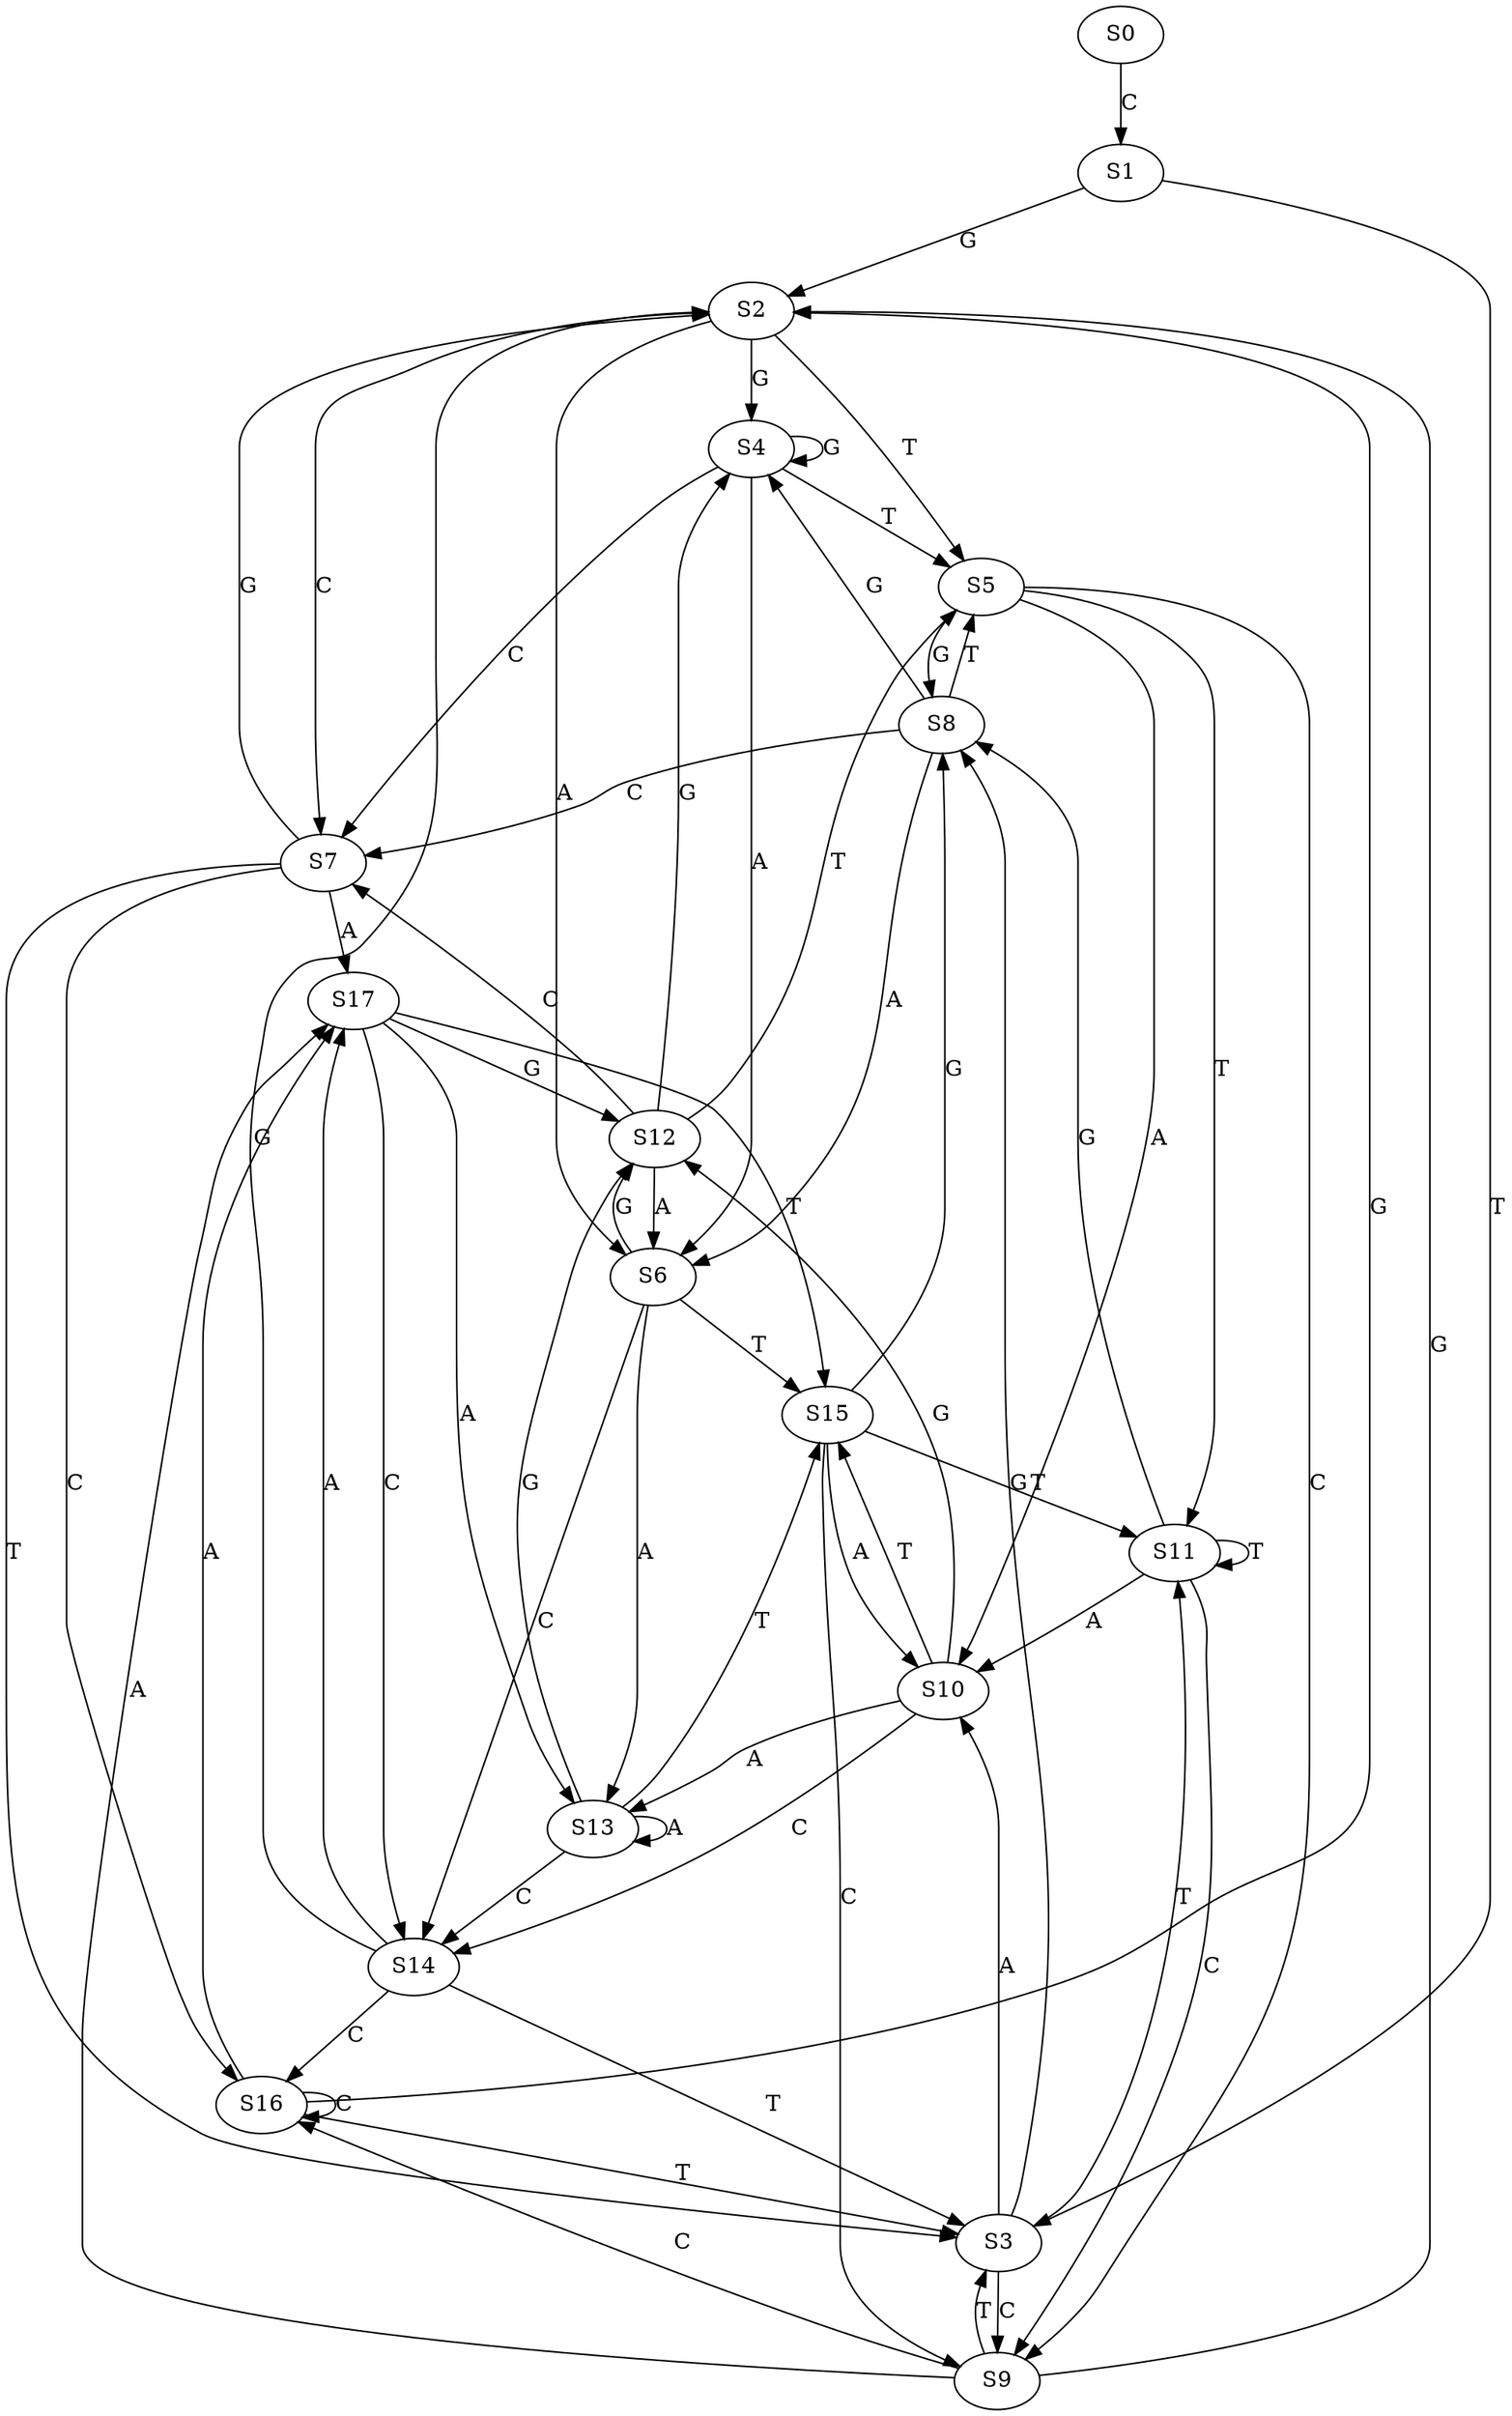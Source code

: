 strict digraph  {
	S0 -> S1 [ label = C ];
	S1 -> S2 [ label = G ];
	S1 -> S3 [ label = T ];
	S2 -> S4 [ label = G ];
	S2 -> S5 [ label = T ];
	S2 -> S6 [ label = A ];
	S2 -> S7 [ label = C ];
	S3 -> S8 [ label = G ];
	S3 -> S9 [ label = C ];
	S3 -> S10 [ label = A ];
	S3 -> S11 [ label = T ];
	S4 -> S6 [ label = A ];
	S4 -> S5 [ label = T ];
	S4 -> S4 [ label = G ];
	S4 -> S7 [ label = C ];
	S5 -> S10 [ label = A ];
	S5 -> S9 [ label = C ];
	S5 -> S8 [ label = G ];
	S5 -> S11 [ label = T ];
	S6 -> S12 [ label = G ];
	S6 -> S13 [ label = A ];
	S6 -> S14 [ label = C ];
	S6 -> S15 [ label = T ];
	S7 -> S16 [ label = C ];
	S7 -> S3 [ label = T ];
	S7 -> S2 [ label = G ];
	S7 -> S17 [ label = A ];
	S8 -> S6 [ label = A ];
	S8 -> S5 [ label = T ];
	S8 -> S7 [ label = C ];
	S8 -> S4 [ label = G ];
	S9 -> S3 [ label = T ];
	S9 -> S2 [ label = G ];
	S9 -> S16 [ label = C ];
	S9 -> S17 [ label = A ];
	S10 -> S12 [ label = G ];
	S10 -> S15 [ label = T ];
	S10 -> S13 [ label = A ];
	S10 -> S14 [ label = C ];
	S11 -> S9 [ label = C ];
	S11 -> S8 [ label = G ];
	S11 -> S11 [ label = T ];
	S11 -> S10 [ label = A ];
	S12 -> S5 [ label = T ];
	S12 -> S4 [ label = G ];
	S12 -> S6 [ label = A ];
	S12 -> S7 [ label = C ];
	S13 -> S15 [ label = T ];
	S13 -> S14 [ label = C ];
	S13 -> S12 [ label = G ];
	S13 -> S13 [ label = A ];
	S14 -> S17 [ label = A ];
	S14 -> S3 [ label = T ];
	S14 -> S16 [ label = C ];
	S14 -> S2 [ label = G ];
	S15 -> S10 [ label = A ];
	S15 -> S9 [ label = C ];
	S15 -> S11 [ label = T ];
	S15 -> S8 [ label = G ];
	S16 -> S2 [ label = G ];
	S16 -> S16 [ label = C ];
	S16 -> S17 [ label = A ];
	S16 -> S3 [ label = T ];
	S17 -> S12 [ label = G ];
	S17 -> S15 [ label = T ];
	S17 -> S14 [ label = C ];
	S17 -> S13 [ label = A ];
}
